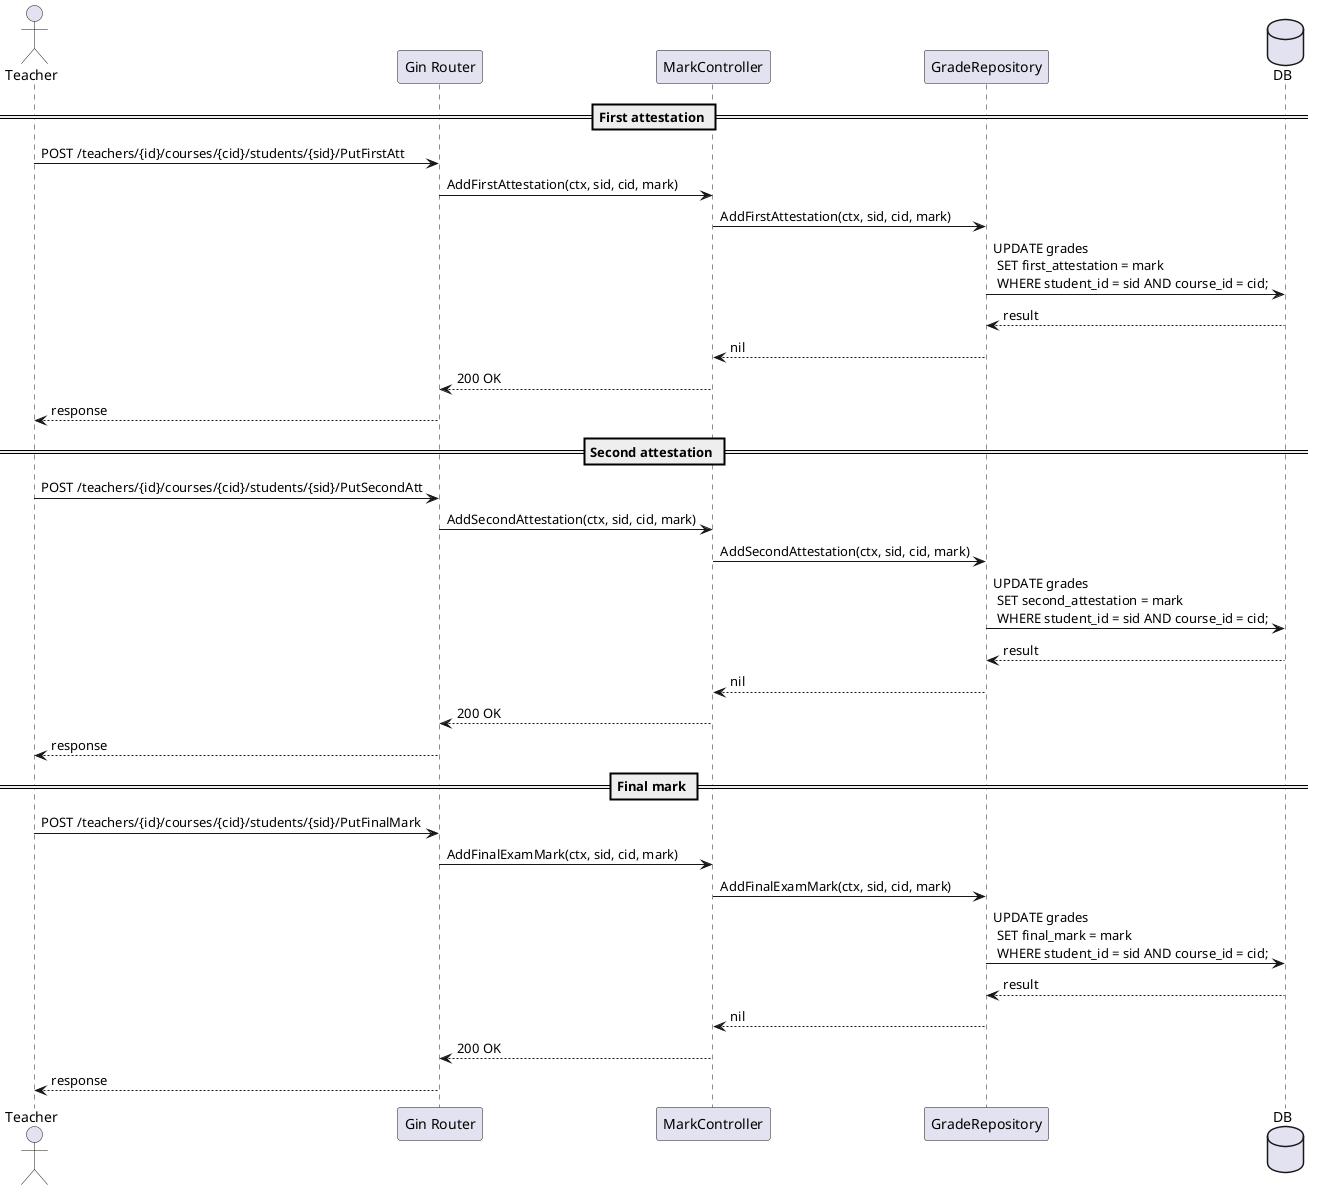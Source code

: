 @startuml TeacherGrading
actor Teacher
participant "Gin Router" as API
participant MarkController
participant GradeRepository
database DB

== First attestation ==
Teacher -> API: POST /teachers/{id}/courses/{cid}/students/{sid}/PutFirstAtt
API -> MarkController: AddFirstAttestation(ctx, sid, cid, mark)
MarkController -> GradeRepository: AddFirstAttestation(ctx, sid, cid, mark)
GradeRepository -> DB: UPDATE grades\n SET first_attestation = mark\n WHERE student_id = sid AND course_id = cid;
DB --> GradeRepository: result
GradeRepository --> MarkController: nil
MarkController --> API: 200 OK
API --> Teacher: response

== Second attestation ==
Teacher -> API: POST /teachers/{id}/courses/{cid}/students/{sid}/PutSecondAtt
API -> MarkController: AddSecondAttestation(ctx, sid, cid, mark)
MarkController -> GradeRepository: AddSecondAttestation(ctx, sid, cid, mark)
GradeRepository -> DB: UPDATE grades\n SET second_attestation = mark\n WHERE student_id = sid AND course_id = cid;
DB --> GradeRepository: result
GradeRepository --> MarkController: nil
MarkController --> API: 200 OK
API --> Teacher: response

== Final mark ==
Teacher -> API: POST /teachers/{id}/courses/{cid}/students/{sid}/PutFinalMark
API -> MarkController: AddFinalExamMark(ctx, sid, cid, mark)
MarkController -> GradeRepository: AddFinalExamMark(ctx, sid, cid, mark)
GradeRepository -> DB: UPDATE grades\n SET final_mark = mark\n WHERE student_id = sid AND course_id = cid;
DB --> GradeRepository: result
GradeRepository --> MarkController: nil
MarkController --> API: 200 OK
API --> Teacher: response
@enduml